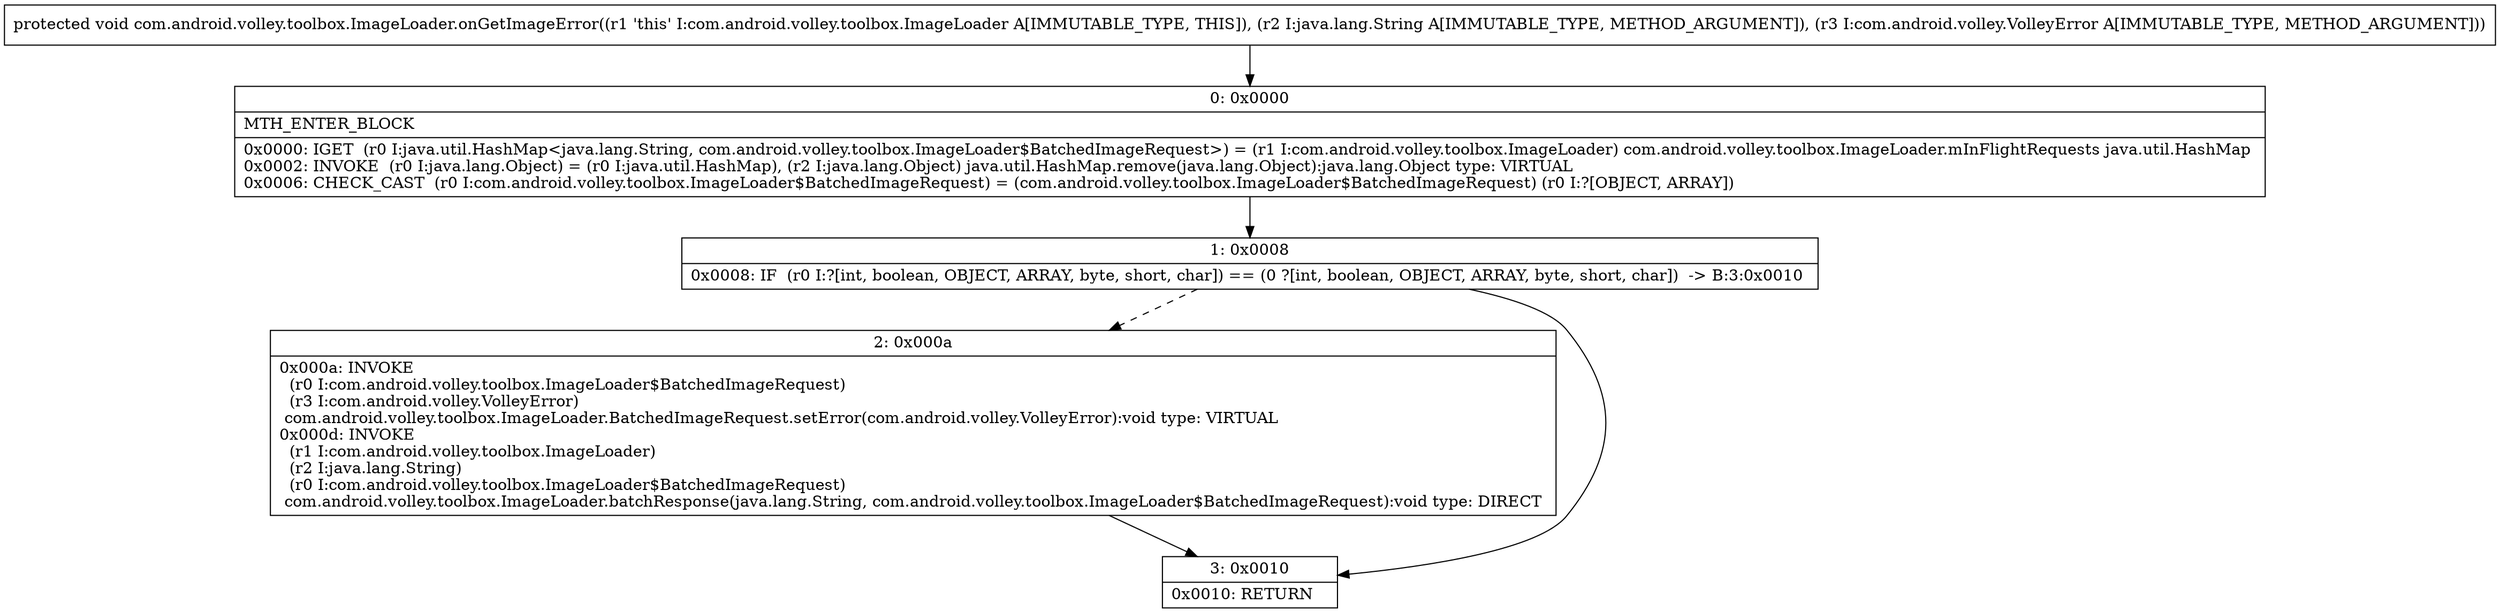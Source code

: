 digraph "CFG forcom.android.volley.toolbox.ImageLoader.onGetImageError(Ljava\/lang\/String;Lcom\/android\/volley\/VolleyError;)V" {
Node_0 [shape=record,label="{0\:\ 0x0000|MTH_ENTER_BLOCK\l|0x0000: IGET  (r0 I:java.util.HashMap\<java.lang.String, com.android.volley.toolbox.ImageLoader$BatchedImageRequest\>) = (r1 I:com.android.volley.toolbox.ImageLoader) com.android.volley.toolbox.ImageLoader.mInFlightRequests java.util.HashMap \l0x0002: INVOKE  (r0 I:java.lang.Object) = (r0 I:java.util.HashMap), (r2 I:java.lang.Object) java.util.HashMap.remove(java.lang.Object):java.lang.Object type: VIRTUAL \l0x0006: CHECK_CAST  (r0 I:com.android.volley.toolbox.ImageLoader$BatchedImageRequest) = (com.android.volley.toolbox.ImageLoader$BatchedImageRequest) (r0 I:?[OBJECT, ARRAY]) \l}"];
Node_1 [shape=record,label="{1\:\ 0x0008|0x0008: IF  (r0 I:?[int, boolean, OBJECT, ARRAY, byte, short, char]) == (0 ?[int, boolean, OBJECT, ARRAY, byte, short, char])  \-\> B:3:0x0010 \l}"];
Node_2 [shape=record,label="{2\:\ 0x000a|0x000a: INVOKE  \l  (r0 I:com.android.volley.toolbox.ImageLoader$BatchedImageRequest)\l  (r3 I:com.android.volley.VolleyError)\l com.android.volley.toolbox.ImageLoader.BatchedImageRequest.setError(com.android.volley.VolleyError):void type: VIRTUAL \l0x000d: INVOKE  \l  (r1 I:com.android.volley.toolbox.ImageLoader)\l  (r2 I:java.lang.String)\l  (r0 I:com.android.volley.toolbox.ImageLoader$BatchedImageRequest)\l com.android.volley.toolbox.ImageLoader.batchResponse(java.lang.String, com.android.volley.toolbox.ImageLoader$BatchedImageRequest):void type: DIRECT \l}"];
Node_3 [shape=record,label="{3\:\ 0x0010|0x0010: RETURN   \l}"];
MethodNode[shape=record,label="{protected void com.android.volley.toolbox.ImageLoader.onGetImageError((r1 'this' I:com.android.volley.toolbox.ImageLoader A[IMMUTABLE_TYPE, THIS]), (r2 I:java.lang.String A[IMMUTABLE_TYPE, METHOD_ARGUMENT]), (r3 I:com.android.volley.VolleyError A[IMMUTABLE_TYPE, METHOD_ARGUMENT])) }"];
MethodNode -> Node_0;
Node_0 -> Node_1;
Node_1 -> Node_2[style=dashed];
Node_1 -> Node_3;
Node_2 -> Node_3;
}

